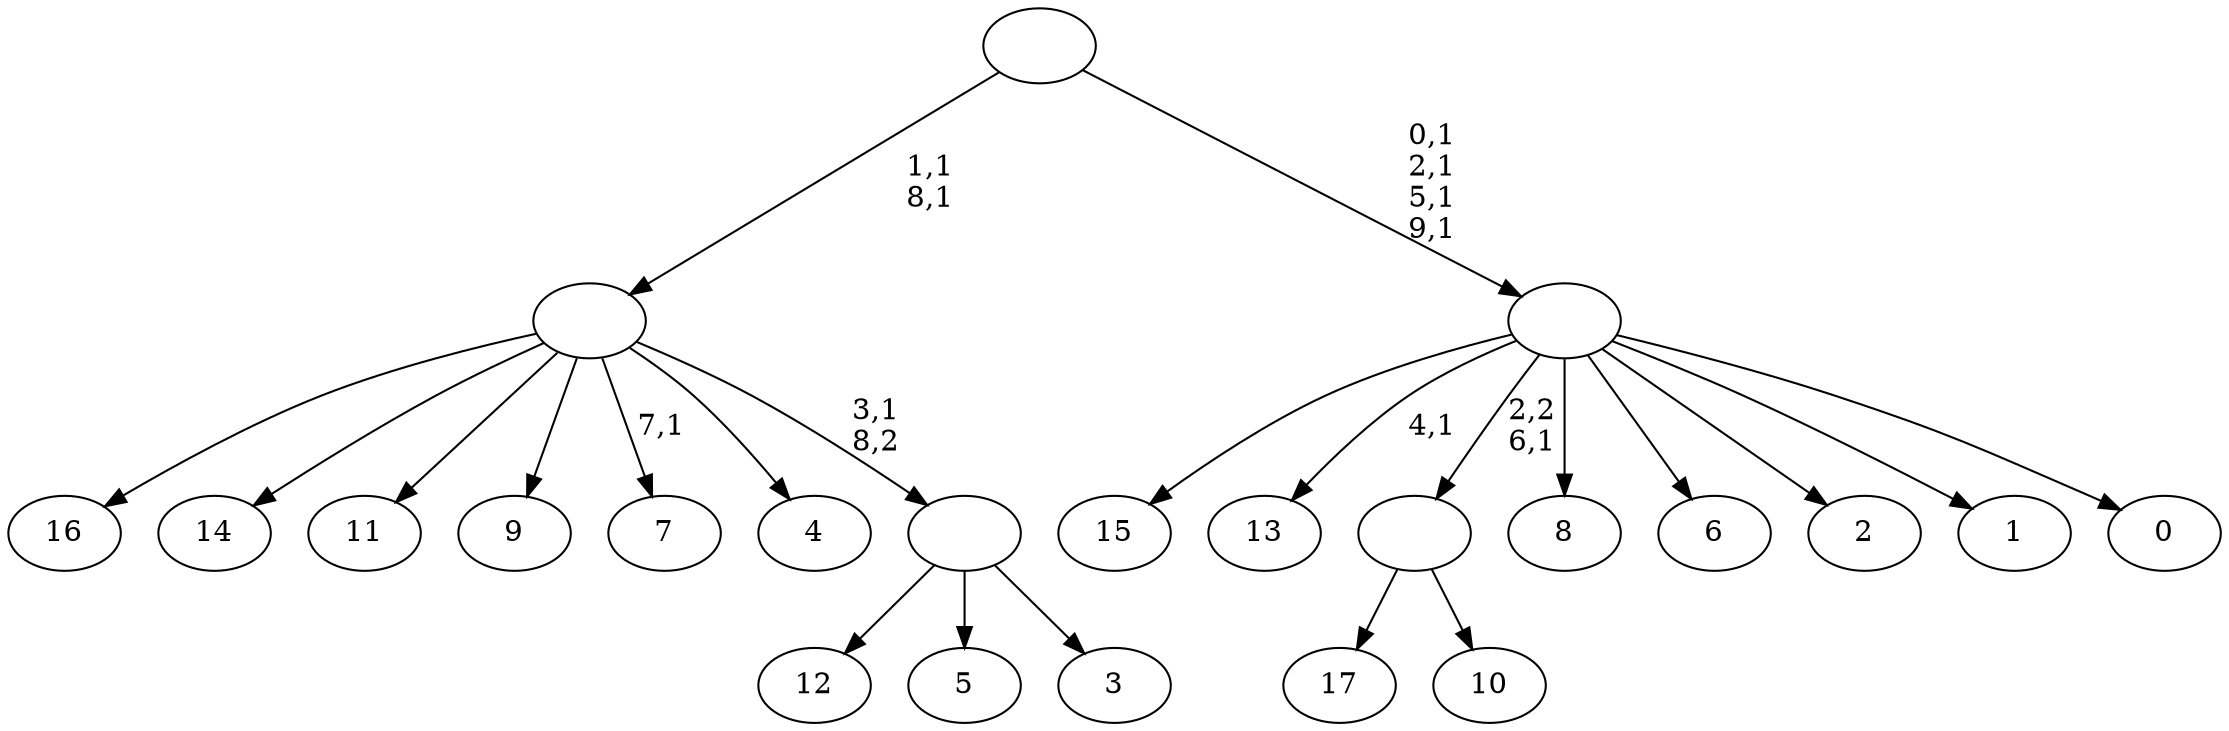digraph T {
	28 [label="17"]
	27 [label="16"]
	26 [label="15"]
	25 [label="14"]
	24 [label="13"]
	22 [label="12"]
	21 [label="11"]
	20 [label="10"]
	19 [label=""]
	18 [label="9"]
	17 [label="8"]
	16 [label="7"]
	14 [label="6"]
	13 [label="5"]
	12 [label="4"]
	11 [label="3"]
	10 [label=""]
	9 [label=""]
	7 [label="2"]
	6 [label="1"]
	5 [label="0"]
	4 [label=""]
	0 [label=""]
	19 -> 28 [label=""]
	19 -> 20 [label=""]
	10 -> 22 [label=""]
	10 -> 13 [label=""]
	10 -> 11 [label=""]
	9 -> 16 [label="7,1"]
	9 -> 27 [label=""]
	9 -> 25 [label=""]
	9 -> 21 [label=""]
	9 -> 18 [label=""]
	9 -> 12 [label=""]
	9 -> 10 [label="3,1\n8,2"]
	4 -> 24 [label="4,1"]
	4 -> 26 [label=""]
	4 -> 19 [label="2,2\n6,1"]
	4 -> 17 [label=""]
	4 -> 14 [label=""]
	4 -> 7 [label=""]
	4 -> 6 [label=""]
	4 -> 5 [label=""]
	0 -> 4 [label="0,1\n2,1\n5,1\n9,1"]
	0 -> 9 [label="1,1\n8,1"]
}
